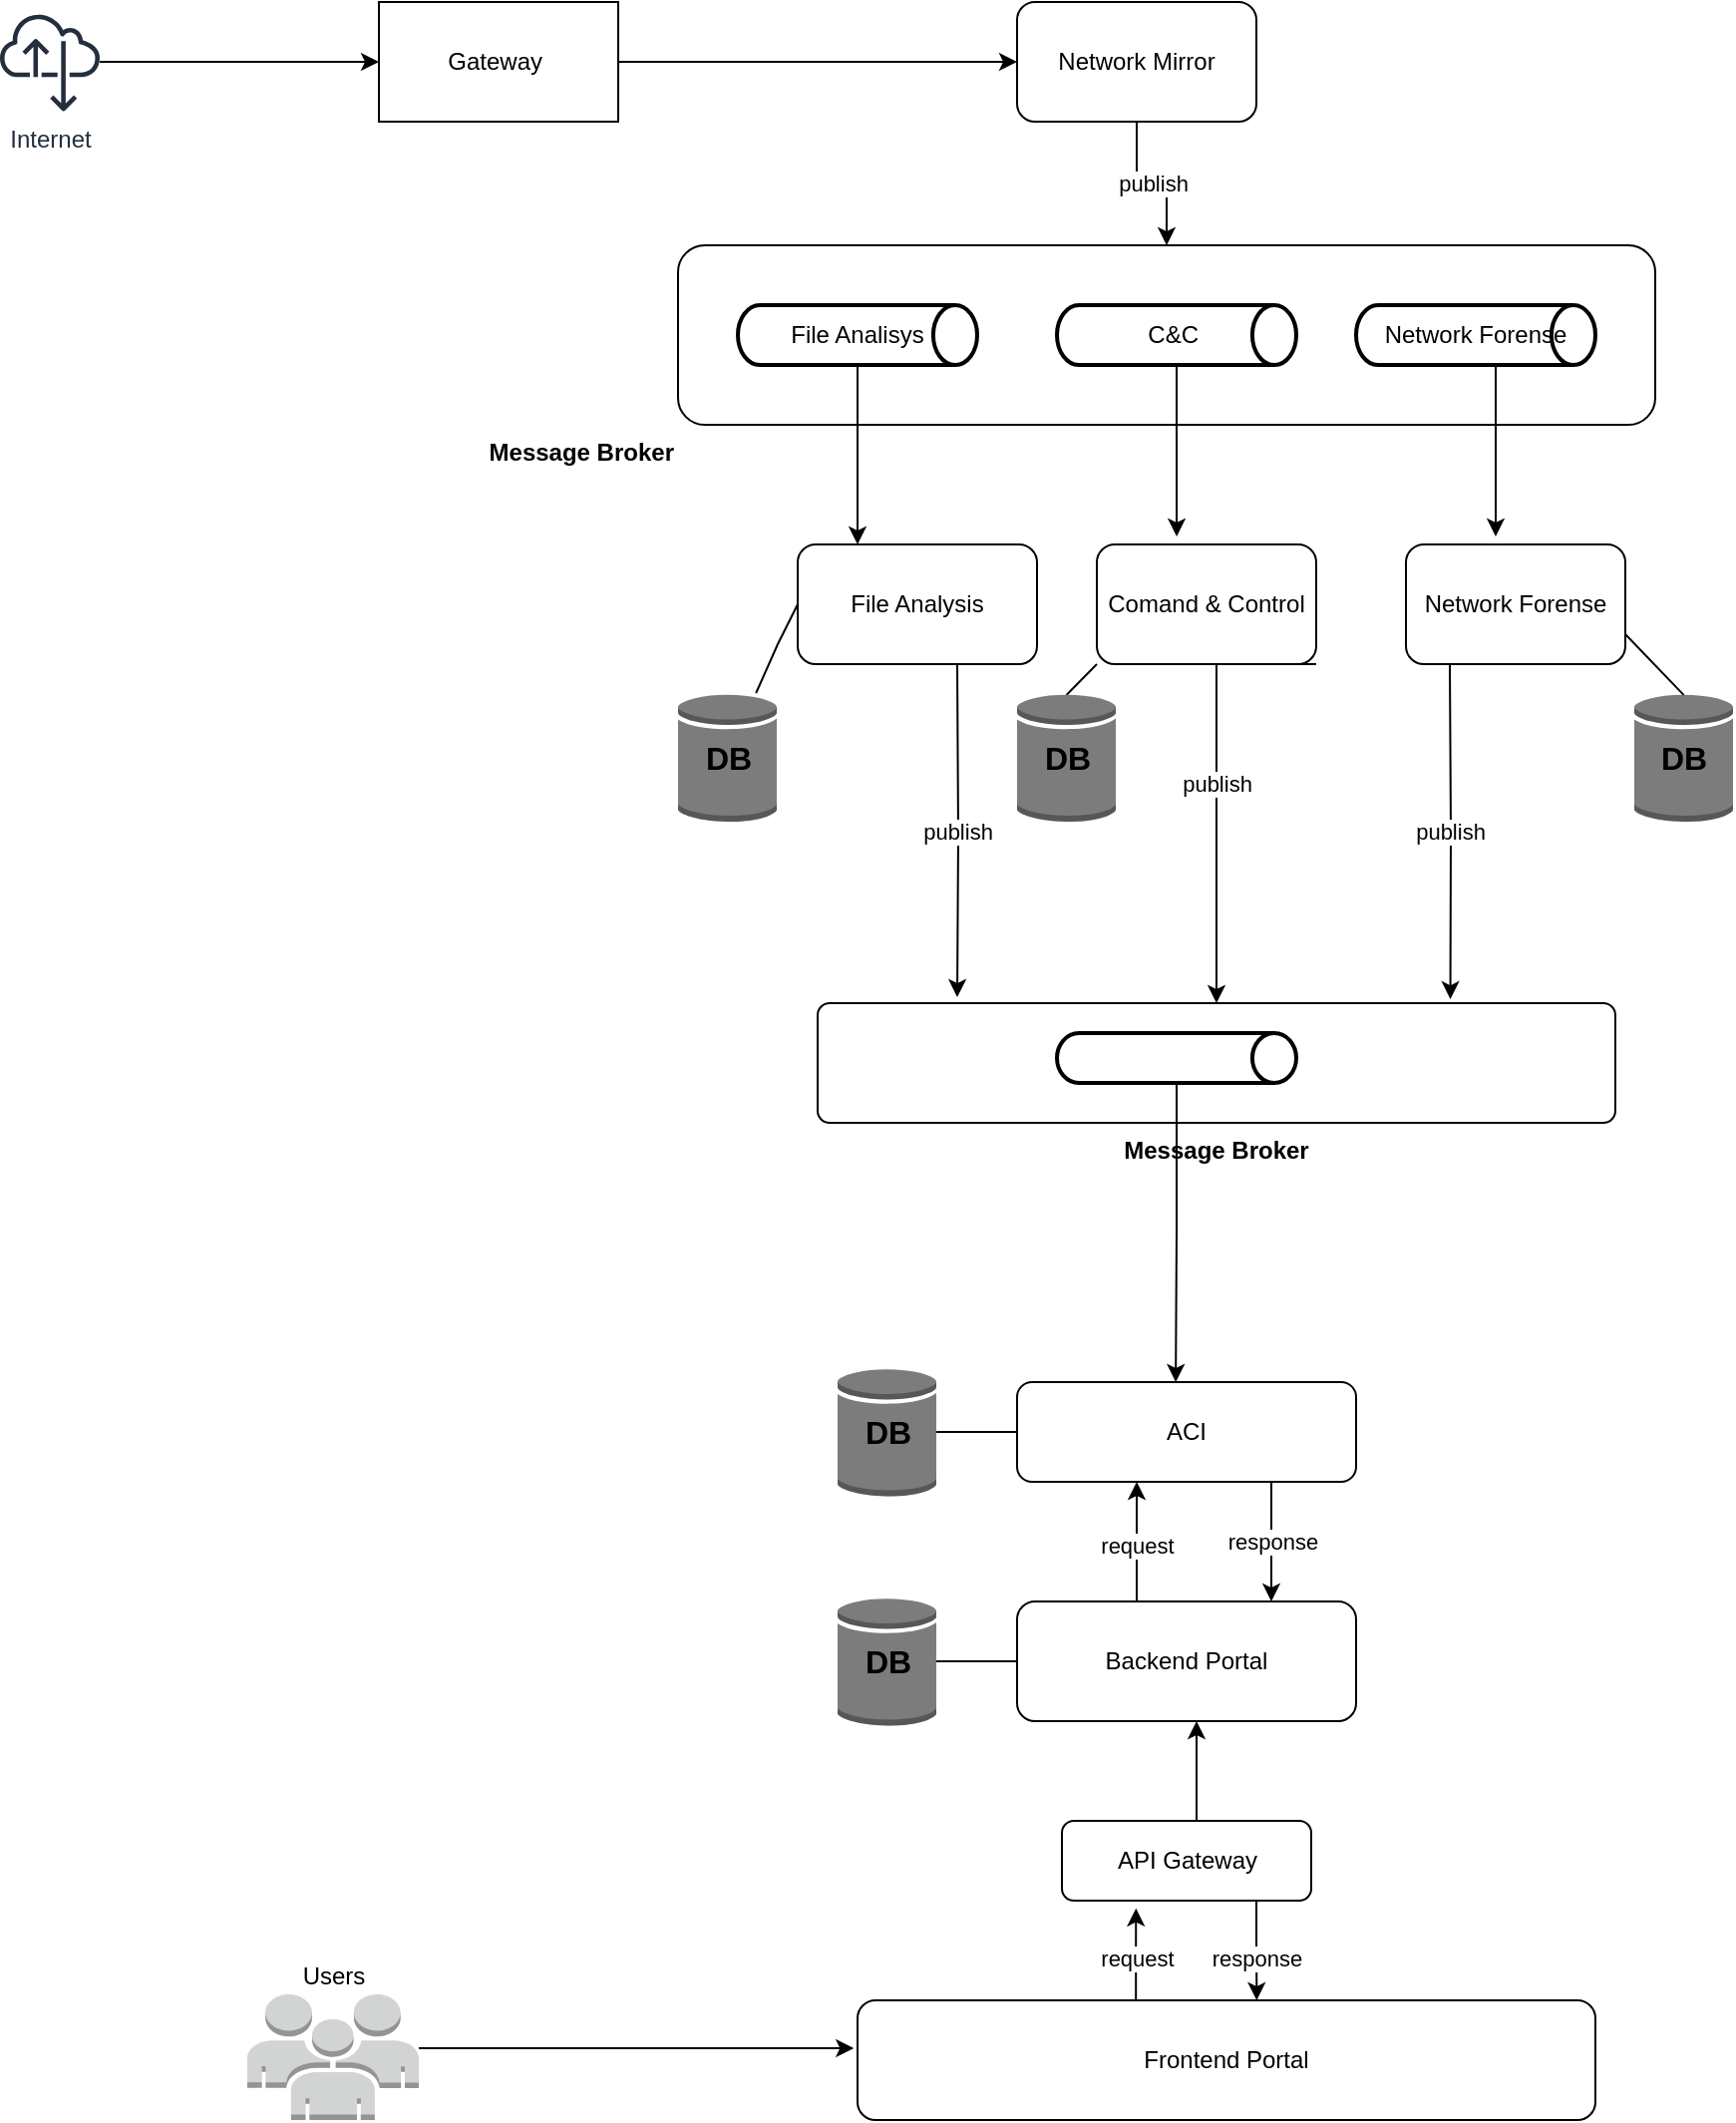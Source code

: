 <mxfile version="26.0.16">
  <diagram name="Page-1" id="a28eS1VH717H-jFmyvzE">
    <mxGraphModel dx="1653" dy="801" grid="1" gridSize="10" guides="1" tooltips="1" connect="1" arrows="1" fold="1" page="1" pageScale="1" pageWidth="1654" pageHeight="1169" math="0" shadow="0">
      <root>
        <mxCell id="0" />
        <mxCell id="1" parent="0" />
        <mxCell id="hlD-h25UODXzc8JkNynH-4" style="edgeStyle=orthogonalEdgeStyle;rounded=0;orthogonalLoop=1;jettySize=auto;html=1;exitX=1;exitY=0.5;exitDx=0;exitDy=0;" parent="1" source="QOSQDGM2Vr5bahmL-OwR-1" target="QOSQDGM2Vr5bahmL-OwR-3" edge="1">
          <mxGeometry relative="1" as="geometry" />
        </mxCell>
        <mxCell id="QOSQDGM2Vr5bahmL-OwR-1" value="Gateway&amp;nbsp;" style="rounded=0;whiteSpace=wrap;html=1;" parent="1" vertex="1">
          <mxGeometry x="230" y="38" width="120" height="60" as="geometry" />
        </mxCell>
        <mxCell id="N1JyaEXGvSMu6KdcvLRS-1" style="edgeStyle=orthogonalEdgeStyle;rounded=0;orthogonalLoop=1;jettySize=auto;html=1;entryX=0;entryY=0.5;entryDx=0;entryDy=0;" parent="1" source="QOSQDGM2Vr5bahmL-OwR-2" target="QOSQDGM2Vr5bahmL-OwR-1" edge="1">
          <mxGeometry relative="1" as="geometry" />
        </mxCell>
        <mxCell id="QOSQDGM2Vr5bahmL-OwR-2" value="Internet" style="sketch=0;outlineConnect=0;fontColor=#232F3E;gradientColor=none;fillColor=#232F3D;strokeColor=none;dashed=0;verticalLabelPosition=bottom;verticalAlign=top;align=center;html=1;fontSize=12;fontStyle=0;aspect=fixed;pointerEvents=1;shape=mxgraph.aws4.internet_alt22;" parent="1" vertex="1">
          <mxGeometry x="40" y="43" width="50" height="50" as="geometry" />
        </mxCell>
        <mxCell id="hlD-h25UODXzc8JkNynH-5" value="publish" style="edgeStyle=orthogonalEdgeStyle;rounded=0;orthogonalLoop=1;jettySize=auto;html=1;exitX=0.5;exitY=1;exitDx=0;exitDy=0;" parent="1" source="QOSQDGM2Vr5bahmL-OwR-3" target="QOSQDGM2Vr5bahmL-OwR-8" edge="1">
          <mxGeometry relative="1" as="geometry" />
        </mxCell>
        <mxCell id="QOSQDGM2Vr5bahmL-OwR-3" value="Network Mirror" style="rounded=1;whiteSpace=wrap;html=1;" parent="1" vertex="1">
          <mxGeometry x="550" y="38" width="120" height="60" as="geometry" />
        </mxCell>
        <mxCell id="QOSQDGM2Vr5bahmL-OwR-8" value="Message Broker" style="rounded=1;whiteSpace=wrap;html=1;fillColor=none;labelPosition=left;verticalLabelPosition=bottom;align=right;verticalAlign=top;fontStyle=1;" parent="1" vertex="1">
          <mxGeometry x="380" y="160" width="490" height="90" as="geometry" />
        </mxCell>
        <mxCell id="QOSQDGM2Vr5bahmL-OwR-10" value="C&amp;amp;C&amp;nbsp;" style="strokeWidth=2;html=1;shape=mxgraph.flowchart.direct_data;whiteSpace=wrap;" parent="1" vertex="1">
          <mxGeometry x="570" y="190" width="120" height="30" as="geometry" />
        </mxCell>
        <mxCell id="QOSQDGM2Vr5bahmL-OwR-11" value="Network Forense" style="strokeWidth=2;html=1;shape=mxgraph.flowchart.direct_data;whiteSpace=wrap;" parent="1" vertex="1">
          <mxGeometry x="720" y="190" width="120" height="30" as="geometry" />
        </mxCell>
        <mxCell id="hlD-h25UODXzc8JkNynH-8" style="edgeStyle=orthogonalEdgeStyle;rounded=0;orthogonalLoop=1;jettySize=auto;html=1;exitX=0.5;exitY=1;exitDx=0;exitDy=0;exitPerimeter=0;entryX=0.25;entryY=0;entryDx=0;entryDy=0;" parent="1" source="QOSQDGM2Vr5bahmL-OwR-12" target="QOSQDGM2Vr5bahmL-OwR-18" edge="1">
          <mxGeometry relative="1" as="geometry" />
        </mxCell>
        <mxCell id="QOSQDGM2Vr5bahmL-OwR-12" value="File Analisys" style="strokeWidth=2;html=1;shape=mxgraph.flowchart.direct_data;whiteSpace=wrap;" parent="1" vertex="1">
          <mxGeometry x="410" y="190" width="120" height="30" as="geometry" />
        </mxCell>
        <mxCell id="QOSQDGM2Vr5bahmL-OwR-13" value="Users" style="outlineConnect=0;dashed=0;verticalLabelPosition=top;verticalAlign=bottom;align=center;shape=mxgraph.aws3.users;fillColor=#D2D3D3;gradientColor=none;html=1;labelPosition=center;" parent="1" vertex="1">
          <mxGeometry x="164" y="1037" width="86" height="63" as="geometry" />
        </mxCell>
        <mxCell id="QOSQDGM2Vr5bahmL-OwR-14" value="DB" style="outlineConnect=0;dashed=0;verticalLabelPosition=middle;verticalAlign=middle;align=center;html=1;shape=mxgraph.aws3.generic_database;fillColor=#7D7C7C;gradientColor=none;labelPosition=center;fontSize=16;fontStyle=1" parent="1" vertex="1">
          <mxGeometry x="380" y="384.5" width="49.5" height="64.5" as="geometry" />
        </mxCell>
        <mxCell id="QOSQDGM2Vr5bahmL-OwR-46" style="rounded=0;orthogonalLoop=1;jettySize=auto;html=1;exitX=0;exitY=0.5;exitDx=0;exitDy=0;startArrow=none;startFill=0;endArrow=none;" parent="1" source="QOSQDGM2Vr5bahmL-OwR-18" target="QOSQDGM2Vr5bahmL-OwR-14" edge="1">
          <mxGeometry relative="1" as="geometry">
            <Array as="points">
              <mxPoint x="430" y="360" />
            </Array>
          </mxGeometry>
        </mxCell>
        <mxCell id="QOSQDGM2Vr5bahmL-OwR-18" value="File Analysis" style="rounded=1;whiteSpace=wrap;html=1;fontStyle=0" parent="1" vertex="1">
          <mxGeometry x="440" y="310" width="120" height="60" as="geometry" />
        </mxCell>
        <mxCell id="QOSQDGM2Vr5bahmL-OwR-19" value="Comand &amp;amp; Control" style="rounded=1;whiteSpace=wrap;html=1;" parent="1" vertex="1">
          <mxGeometry x="590" y="310" width="110" height="60" as="geometry" />
        </mxCell>
        <mxCell id="QOSQDGM2Vr5bahmL-OwR-20" value="Network Forense" style="rounded=1;whiteSpace=wrap;html=1;" parent="1" vertex="1">
          <mxGeometry x="745" y="310" width="110" height="60" as="geometry" />
        </mxCell>
        <mxCell id="hlD-h25UODXzc8JkNynH-6" style="rounded=0;orthogonalLoop=1;jettySize=auto;html=1;exitX=0.5;exitY=0.015;exitDx=0;exitDy=0;exitPerimeter=0;entryX=0;entryY=1;entryDx=0;entryDy=0;endArrow=none;startFill=0;" parent="1" source="QOSQDGM2Vr5bahmL-OwR-21" target="QOSQDGM2Vr5bahmL-OwR-19" edge="1">
          <mxGeometry relative="1" as="geometry" />
        </mxCell>
        <mxCell id="QOSQDGM2Vr5bahmL-OwR-21" value="DB" style="outlineConnect=0;dashed=0;verticalLabelPosition=middle;verticalAlign=middle;align=center;html=1;shape=mxgraph.aws3.generic_database;fillColor=#7D7C7C;gradientColor=none;labelPosition=center;fontSize=16;fontStyle=1" parent="1" vertex="1">
          <mxGeometry x="550" y="384.5" width="49.5" height="64.5" as="geometry" />
        </mxCell>
        <mxCell id="QOSQDGM2Vr5bahmL-OwR-22" value="DB" style="outlineConnect=0;dashed=0;verticalLabelPosition=middle;verticalAlign=middle;align=center;html=1;shape=mxgraph.aws3.generic_database;fillColor=#7D7C7C;gradientColor=none;labelPosition=center;fontSize=16;fontStyle=1" parent="1" vertex="1">
          <mxGeometry x="859.5" y="384.5" width="49.5" height="64.5" as="geometry" />
        </mxCell>
        <mxCell id="QOSQDGM2Vr5bahmL-OwR-23" value="&lt;b&gt;Message Broker&lt;/b&gt;" style="rounded=1;whiteSpace=wrap;html=1;fillColor=none;labelPosition=center;verticalLabelPosition=bottom;align=center;verticalAlign=top;arcSize=10;" parent="1" vertex="1">
          <mxGeometry x="450" y="540" width="400" height="60" as="geometry" />
        </mxCell>
        <mxCell id="QOSQDGM2Vr5bahmL-OwR-24" value="" style="strokeWidth=2;html=1;shape=mxgraph.flowchart.direct_data;whiteSpace=wrap;" parent="1" vertex="1">
          <mxGeometry x="570" y="555" width="120" height="25" as="geometry" />
        </mxCell>
        <mxCell id="QOSQDGM2Vr5bahmL-OwR-27" value="ACI" style="rounded=1;whiteSpace=wrap;html=1;" parent="1" vertex="1">
          <mxGeometry x="550" y="730" width="170" height="50" as="geometry" />
        </mxCell>
        <mxCell id="hlD-h25UODXzc8JkNynH-18" value="" style="edgeStyle=orthogonalEdgeStyle;rounded=0;orthogonalLoop=1;jettySize=auto;html=1;entryX=0.25;entryY=1;entryDx=0;entryDy=0;endArrow=none;startFill=1;startArrow=classic;" parent="1" edge="1">
          <mxGeometry relative="1" as="geometry">
            <Array as="points">
              <mxPoint x="677.5" y="780" />
            </Array>
            <mxPoint x="677.5" y="840" as="sourcePoint" />
            <mxPoint x="650" y="780" as="targetPoint" />
          </mxGeometry>
        </mxCell>
        <mxCell id="hlD-h25UODXzc8JkNynH-21" value="response" style="edgeLabel;html=1;align=center;verticalAlign=middle;resizable=0;points=[];" parent="hlD-h25UODXzc8JkNynH-18" vertex="1" connectable="0">
          <mxGeometry x="-0.451" relative="1" as="geometry">
            <mxPoint y="-6" as="offset" />
          </mxGeometry>
        </mxCell>
        <mxCell id="QOSQDGM2Vr5bahmL-OwR-28" value="Backend Portal" style="rounded=1;whiteSpace=wrap;html=1;" parent="1" vertex="1">
          <mxGeometry x="550" y="840" width="170" height="60" as="geometry" />
        </mxCell>
        <mxCell id="hlD-h25UODXzc8JkNynH-20" style="edgeStyle=orthogonalEdgeStyle;rounded=0;orthogonalLoop=1;jettySize=auto;html=1;" parent="1" source="QOSQDGM2Vr5bahmL-OwR-29" edge="1">
          <mxGeometry relative="1" as="geometry">
            <mxPoint x="640" y="900" as="targetPoint" />
            <Array as="points">
              <mxPoint x="640" y="930" />
              <mxPoint x="640" y="930" />
            </Array>
          </mxGeometry>
        </mxCell>
        <mxCell id="QOSQDGM2Vr5bahmL-OwR-29" value="API Gateway" style="rounded=1;whiteSpace=wrap;html=1;" parent="1" vertex="1">
          <mxGeometry x="572.5" y="950" width="125" height="40" as="geometry" />
        </mxCell>
        <mxCell id="QOSQDGM2Vr5bahmL-OwR-36" value="publish" style="edgeStyle=orthogonalEdgeStyle;rounded=0;orthogonalLoop=1;jettySize=auto;html=1;exitX=1;exitY=1;exitDx=0;exitDy=0;" parent="1" source="QOSQDGM2Vr5bahmL-OwR-19" edge="1">
          <mxGeometry relative="1" as="geometry">
            <mxPoint x="650" y="540" as="targetPoint" />
            <Array as="points">
              <mxPoint x="650" y="370" />
              <mxPoint x="650" y="540" />
            </Array>
          </mxGeometry>
        </mxCell>
        <mxCell id="QOSQDGM2Vr5bahmL-OwR-37" value="publish" style="edgeStyle=orthogonalEdgeStyle;rounded=0;orthogonalLoop=1;jettySize=auto;html=1;exitX=1;exitY=1;exitDx=0;exitDy=0;entryX=0.175;entryY=-0.05;entryDx=0;entryDy=0;entryPerimeter=0;" parent="1" target="QOSQDGM2Vr5bahmL-OwR-23" edge="1">
          <mxGeometry relative="1" as="geometry">
            <mxPoint x="520" y="370" as="sourcePoint" />
            <mxPoint x="520" y="529.98" as="targetPoint" />
          </mxGeometry>
        </mxCell>
        <mxCell id="QOSQDGM2Vr5bahmL-OwR-38" value="publish" style="edgeStyle=orthogonalEdgeStyle;rounded=0;orthogonalLoop=1;jettySize=auto;html=1;entryX=0.968;entryY=-0.033;entryDx=0;entryDy=0;entryPerimeter=0;" parent="1" edge="1">
          <mxGeometry relative="1" as="geometry">
            <mxPoint x="767" y="370" as="sourcePoint" />
            <mxPoint x="767.26" y="538.02" as="targetPoint" />
          </mxGeometry>
        </mxCell>
        <mxCell id="QOSQDGM2Vr5bahmL-OwR-45" style="rounded=0;orthogonalLoop=1;jettySize=auto;html=1;entryX=0.5;entryY=0.015;entryDx=0;entryDy=0;entryPerimeter=0;strokeColor=default;endArrow=none;startFill=0;exitX=1;exitY=0.75;exitDx=0;exitDy=0;" parent="1" source="QOSQDGM2Vr5bahmL-OwR-20" target="QOSQDGM2Vr5bahmL-OwR-22" edge="1">
          <mxGeometry relative="1" as="geometry">
            <Array as="points" />
          </mxGeometry>
        </mxCell>
        <mxCell id="hlD-h25UODXzc8JkNynH-9" style="edgeStyle=orthogonalEdgeStyle;rounded=0;orthogonalLoop=1;jettySize=auto;html=1;exitX=0.5;exitY=1;exitDx=0;exitDy=0;exitPerimeter=0;entryX=0.364;entryY=-0.067;entryDx=0;entryDy=0;entryPerimeter=0;" parent="1" source="QOSQDGM2Vr5bahmL-OwR-10" target="QOSQDGM2Vr5bahmL-OwR-19" edge="1">
          <mxGeometry relative="1" as="geometry" />
        </mxCell>
        <mxCell id="hlD-h25UODXzc8JkNynH-13" style="edgeStyle=orthogonalEdgeStyle;rounded=0;orthogonalLoop=1;jettySize=auto;html=1;entryX=0.468;entryY=0;entryDx=0;entryDy=0;entryPerimeter=0;" parent="1" source="QOSQDGM2Vr5bahmL-OwR-24" target="QOSQDGM2Vr5bahmL-OwR-27" edge="1">
          <mxGeometry relative="1" as="geometry" />
        </mxCell>
        <mxCell id="hlD-h25UODXzc8JkNynH-16" style="edgeStyle=orthogonalEdgeStyle;rounded=0;orthogonalLoop=1;jettySize=auto;html=1;entryX=0;entryY=0.5;entryDx=0;entryDy=0;endArrow=none;startFill=0;" parent="1" source="hlD-h25UODXzc8JkNynH-14" target="QOSQDGM2Vr5bahmL-OwR-27" edge="1">
          <mxGeometry relative="1" as="geometry" />
        </mxCell>
        <mxCell id="hlD-h25UODXzc8JkNynH-14" value="DB" style="outlineConnect=0;dashed=0;verticalLabelPosition=middle;verticalAlign=middle;align=center;html=1;shape=mxgraph.aws3.generic_database;fillColor=#7D7C7C;gradientColor=none;fontSize=16;fontStyle=1;labelPosition=center;" parent="1" vertex="1">
          <mxGeometry x="460" y="722.75" width="49.5" height="64.5" as="geometry" />
        </mxCell>
        <mxCell id="hlD-h25UODXzc8JkNynH-17" value="" style="edgeStyle=orthogonalEdgeStyle;rounded=0;orthogonalLoop=1;jettySize=auto;html=1;" parent="1" source="QOSQDGM2Vr5bahmL-OwR-28" target="QOSQDGM2Vr5bahmL-OwR-27" edge="1">
          <mxGeometry relative="1" as="geometry">
            <Array as="points">
              <mxPoint x="610" y="820" />
              <mxPoint x="610" y="820" />
            </Array>
          </mxGeometry>
        </mxCell>
        <mxCell id="hlD-h25UODXzc8JkNynH-22" value="request" style="edgeLabel;html=1;align=center;verticalAlign=middle;resizable=0;points=[];" parent="hlD-h25UODXzc8JkNynH-17" vertex="1" connectable="0">
          <mxGeometry x="-0.067" relative="1" as="geometry">
            <mxPoint as="offset" />
          </mxGeometry>
        </mxCell>
        <mxCell id="hlD-h25UODXzc8JkNynH-23" style="edgeStyle=orthogonalEdgeStyle;rounded=0;orthogonalLoop=1;jettySize=auto;html=1;entryX=-0.005;entryY=0.4;entryDx=0;entryDy=0;entryPerimeter=0;" parent="1" source="QOSQDGM2Vr5bahmL-OwR-13" target="QOSQDGM2Vr5bahmL-OwR-30" edge="1">
          <mxGeometry relative="1" as="geometry">
            <Array as="points">
              <mxPoint x="310" y="1064" />
              <mxPoint x="310" y="1064" />
            </Array>
          </mxGeometry>
        </mxCell>
        <mxCell id="N1JyaEXGvSMu6KdcvLRS-2" style="edgeStyle=orthogonalEdgeStyle;rounded=0;orthogonalLoop=1;jettySize=auto;html=1;endArrow=none;startFill=0;entryX=0;entryY=0.5;entryDx=0;entryDy=0;" parent="1" source="N1JyaEXGvSMu6KdcvLRS-3" target="QOSQDGM2Vr5bahmL-OwR-28" edge="1">
          <mxGeometry relative="1" as="geometry">
            <mxPoint x="540" y="860" as="targetPoint" />
          </mxGeometry>
        </mxCell>
        <mxCell id="N1JyaEXGvSMu6KdcvLRS-3" value="DB" style="outlineConnect=0;dashed=0;verticalLabelPosition=middle;verticalAlign=middle;align=center;html=1;shape=mxgraph.aws3.generic_database;fillColor=#7D7C7C;gradientColor=none;labelPosition=center;fontSize=16;fontStyle=1" parent="1" vertex="1">
          <mxGeometry x="460" y="837.75" width="49.5" height="64.5" as="geometry" />
        </mxCell>
        <mxCell id="N1JyaEXGvSMu6KdcvLRS-4" style="edgeStyle=orthogonalEdgeStyle;rounded=0;orthogonalLoop=1;jettySize=auto;html=1;exitX=0.5;exitY=1;exitDx=0;exitDy=0;exitPerimeter=0;entryX=0.364;entryY=-0.067;entryDx=0;entryDy=0;entryPerimeter=0;" parent="1" edge="1">
          <mxGeometry relative="1" as="geometry">
            <mxPoint x="790" y="220" as="sourcePoint" />
            <mxPoint x="790" y="306" as="targetPoint" />
          </mxGeometry>
        </mxCell>
        <mxCell id="N1JyaEXGvSMu6KdcvLRS-5" value="" style="edgeStyle=orthogonalEdgeStyle;rounded=0;orthogonalLoop=1;jettySize=auto;html=1;" parent="1" target="QOSQDGM2Vr5bahmL-OwR-30" edge="1">
          <mxGeometry relative="1" as="geometry">
            <mxPoint x="610" y="1040" as="sourcePoint" />
            <mxPoint x="607.5" y="990" as="targetPoint" />
            <Array as="points">
              <mxPoint x="607.5" y="1050" />
              <mxPoint x="607.5" y="1001" />
            </Array>
          </mxGeometry>
        </mxCell>
        <mxCell id="QOSQDGM2Vr5bahmL-OwR-30" value="Frontend Portal" style="rounded=1;whiteSpace=wrap;html=1;" parent="1" vertex="1">
          <mxGeometry x="470" y="1040" width="370" height="60" as="geometry" />
        </mxCell>
        <mxCell id="N1JyaEXGvSMu6KdcvLRS-6" style="edgeStyle=orthogonalEdgeStyle;rounded=0;orthogonalLoop=1;jettySize=auto;html=1;entryX=0.297;entryY=1.096;entryDx=0;entryDy=0;entryPerimeter=0;" parent="1" source="QOSQDGM2Vr5bahmL-OwR-30" target="QOSQDGM2Vr5bahmL-OwR-29" edge="1">
          <mxGeometry relative="1" as="geometry">
            <Array as="points">
              <mxPoint x="610" y="1015" />
            </Array>
          </mxGeometry>
        </mxCell>
        <mxCell id="N1JyaEXGvSMu6KdcvLRS-9" value="request" style="edgeLabel;html=1;align=center;verticalAlign=middle;resizable=0;points=[];" parent="N1JyaEXGvSMu6KdcvLRS-6" vertex="1" connectable="0">
          <mxGeometry x="-0.09" relative="1" as="geometry">
            <mxPoint as="offset" />
          </mxGeometry>
        </mxCell>
        <mxCell id="N1JyaEXGvSMu6KdcvLRS-8" style="edgeStyle=orthogonalEdgeStyle;rounded=0;orthogonalLoop=1;jettySize=auto;html=1;entryX=0.541;entryY=0;entryDx=0;entryDy=0;entryPerimeter=0;" parent="1" source="QOSQDGM2Vr5bahmL-OwR-29" target="QOSQDGM2Vr5bahmL-OwR-30" edge="1">
          <mxGeometry relative="1" as="geometry">
            <Array as="points">
              <mxPoint x="670" y="1010" />
              <mxPoint x="670" y="1010" />
            </Array>
          </mxGeometry>
        </mxCell>
        <mxCell id="N1JyaEXGvSMu6KdcvLRS-10" value="response" style="edgeLabel;html=1;align=center;verticalAlign=middle;resizable=0;points=[];" parent="N1JyaEXGvSMu6KdcvLRS-8" vertex="1" connectable="0">
          <mxGeometry x="0.16" relative="1" as="geometry">
            <mxPoint as="offset" />
          </mxGeometry>
        </mxCell>
      </root>
    </mxGraphModel>
  </diagram>
</mxfile>
